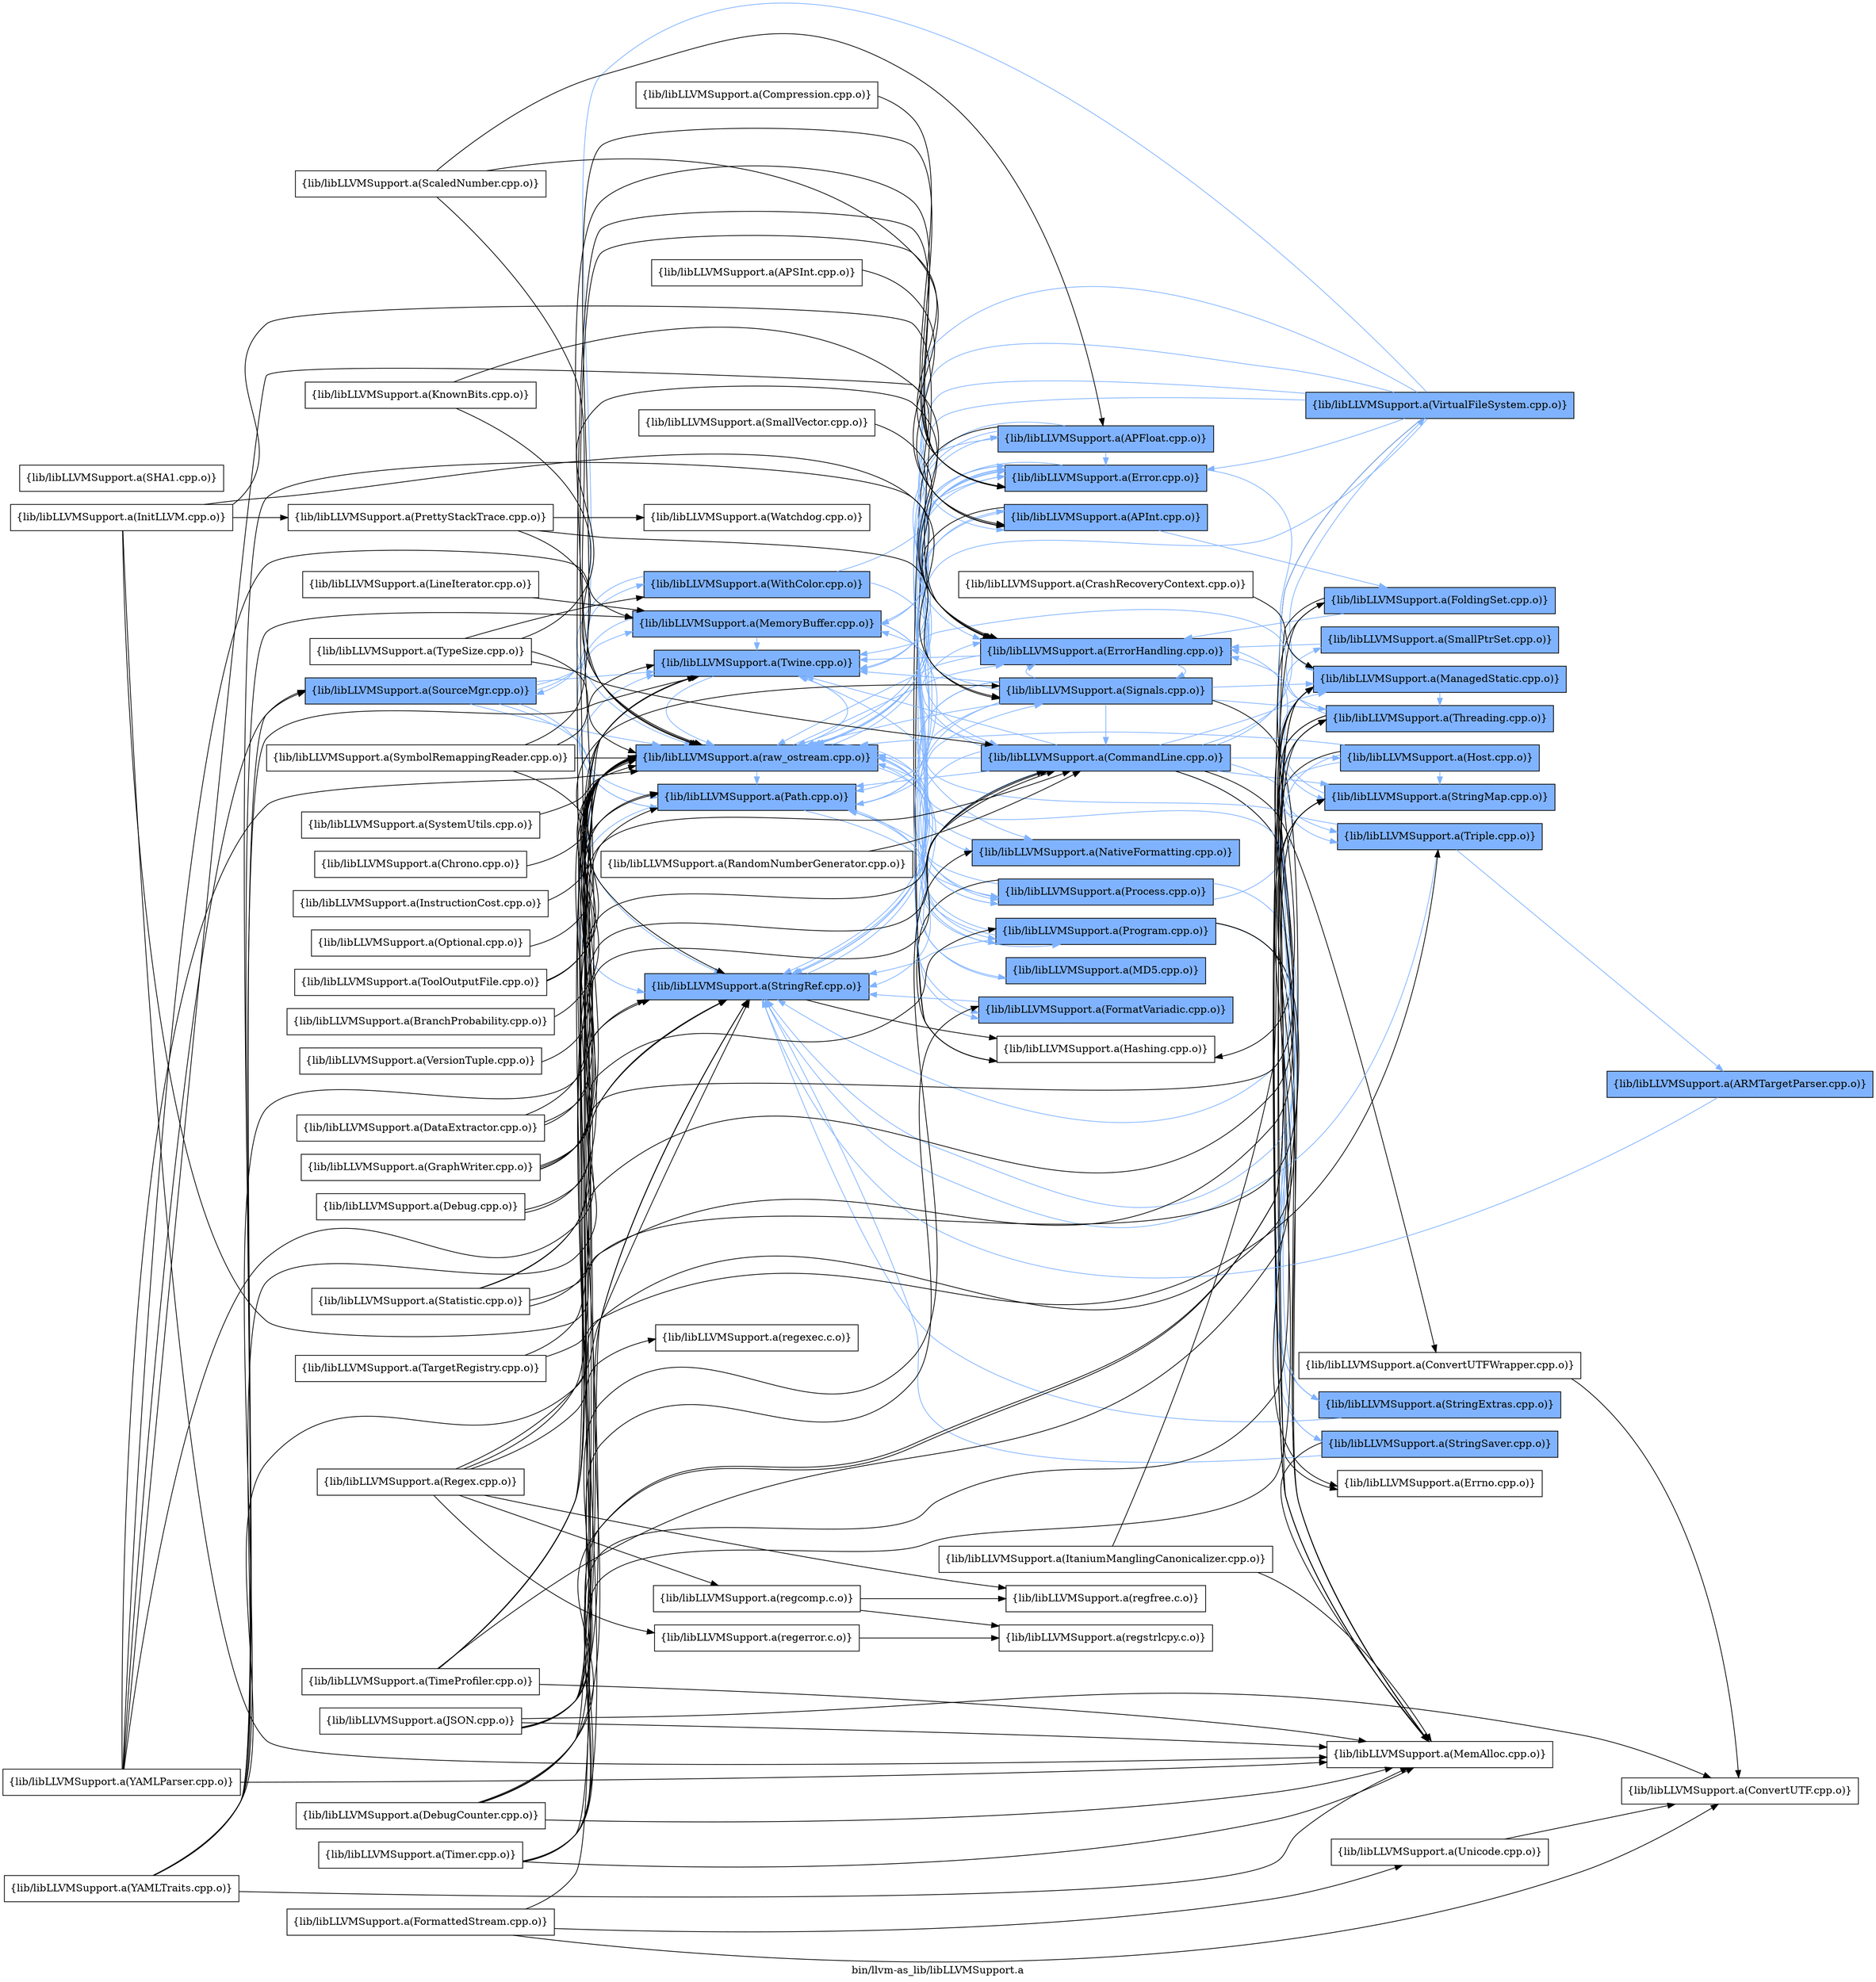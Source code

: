 digraph "bin/llvm-as_lib/libLLVMSupport.a" {
	label="bin/llvm-as_lib/libLLVMSupport.a";
	rankdir=LR;
	{ rank=same; Node0x56158c93fcd8;  }
	{ rank=same; Node0x56158c93f148; Node0x56158c93f918; Node0x56158c93eb08; Node0x56158c940818; Node0x56158c93ffa8; Node0x56158c943798;  }
	{ rank=same; Node0x56158c9445f8; Node0x56158c9439c8; Node0x56158c943b58; Node0x56158c941218; Node0x56158c943ab8; Node0x56158c93ff08; Node0x56158c947668; Node0x56158c9457c8; Node0x56158c9419e8; Node0x56158c93f508; Node0x56158c93ed88; Node0x56158c93ef18;  }
	{ rank=same; Node0x56158c945548; Node0x56158c942438; Node0x56158c940228; Node0x56158c93f3c8; Node0x56158c9405e8; Node0x56158c93f198; Node0x56158c93ebf8; Node0x56158c946a38; Node0x56158c946e48; Node0x56158c93e8d8; Node0x56158c940098; Node0x56158c943e78; Node0x56158c9425c8;  }
	{ rank=same; Node0x56158c93fcd8;  }
	{ rank=same; Node0x56158c93f148; Node0x56158c93f918; Node0x56158c93eb08; Node0x56158c940818; Node0x56158c93ffa8; Node0x56158c943798;  }
	{ rank=same; Node0x56158c9445f8; Node0x56158c9439c8; Node0x56158c943b58; Node0x56158c941218; Node0x56158c943ab8; Node0x56158c93ff08; Node0x56158c947668; Node0x56158c9457c8; Node0x56158c9419e8; Node0x56158c93f508; Node0x56158c93ed88; Node0x56158c93ef18;  }
	{ rank=same; Node0x56158c945548; Node0x56158c942438; Node0x56158c940228; Node0x56158c93f3c8; Node0x56158c9405e8; Node0x56158c93f198; Node0x56158c93ebf8; Node0x56158c946a38; Node0x56158c946e48; Node0x56158c93e8d8; Node0x56158c940098; Node0x56158c943e78; Node0x56158c9425c8;  }

	Node0x56158c93fcd8 [shape=record,shape=box,group=1,style=filled,fillcolor="0.600000 0.5 1",label="{lib/libLLVMSupport.a(SourceMgr.cpp.o)}"];
	Node0x56158c93fcd8 -> Node0x56158c93f148[color="0.600000 0.5 1"];
	Node0x56158c93fcd8 -> Node0x56158c93f918[color="0.600000 0.5 1"];
	Node0x56158c93fcd8 -> Node0x56158c93eb08[color="0.600000 0.5 1"];
	Node0x56158c93fcd8 -> Node0x56158c940818[color="0.600000 0.5 1"];
	Node0x56158c93fcd8 -> Node0x56158c93ffa8[color="0.600000 0.5 1"];
	Node0x56158c93fcd8 -> Node0x56158c943798[color="0.600000 0.5 1"];
	Node0x56158c941ee8 [shape=record,shape=box,group=0,label="{lib/libLLVMSupport.a(SystemUtils.cpp.o)}"];
	Node0x56158c941ee8 -> Node0x56158c93ffa8;
	Node0x56158c947668 [shape=record,shape=box,group=1,style=filled,fillcolor="0.600000 0.5 1",label="{lib/libLLVMSupport.a(CommandLine.cpp.o)}"];
	Node0x56158c947668 -> Node0x56158c93ebf8[color="0.600000 0.5 1"];
	Node0x56158c947668 -> Node0x56158c93f3c8[color="0.600000 0.5 1"];
	Node0x56158c947668 -> Node0x56158c93f148[color="0.600000 0.5 1"];
	Node0x56158c947668 -> Node0x56158c946a38;
	Node0x56158c947668 -> Node0x56158c943b58[color="0.600000 0.5 1"];
	Node0x56158c947668 -> Node0x56158c9457c8[color="0.600000 0.5 1"];
	Node0x56158c947668 -> Node0x56158c942438[color="0.600000 0.5 1"];
	Node0x56158c947668 -> Node0x56158c9405e8;
	Node0x56158c947668 -> Node0x56158c946e48[color="0.600000 0.5 1"];
	Node0x56158c947668 -> Node0x56158c93e8d8[color="0.600000 0.5 1"];
	Node0x56158c947668 -> Node0x56158c93eb08[color="0.600000 0.5 1"];
	Node0x56158c947668 -> Node0x56158c940098[color="0.600000 0.5 1"];
	Node0x56158c947668 -> Node0x56158c93ffa8[color="0.600000 0.5 1"];
	Node0x56158c947668 -> Node0x56158c943e78[color="0.600000 0.5 1"];
	Node0x56158c947668 -> Node0x56158c943798[color="0.600000 0.5 1"];
	Node0x56158c947668 -> Node0x56158c943ab8[color="0.600000 0.5 1"];
	Node0x56158c940a98 [shape=record,shape=box,group=0,label="{lib/libLLVMSupport.a(InitLLVM.cpp.o)}"];
	Node0x56158c940a98 -> Node0x56158c9457c8;
	Node0x56158c940a98 -> Node0x56158c942438;
	Node0x56158c940a98 -> Node0x56158c9405e8;
	Node0x56158c940a98 -> Node0x56158c93e838;
	Node0x56158c940a98 -> Node0x56158c93ef18;
	Node0x56158c942438 [shape=record,shape=box,group=1,style=filled,fillcolor="0.600000 0.5 1",label="{lib/libLLVMSupport.a(ManagedStatic.cpp.o)}"];
	Node0x56158c942438 -> Node0x56158c9425c8[color="0.600000 0.5 1"];
	Node0x56158c9405e8 [shape=record,shape=box,group=0,label="{lib/libLLVMSupport.a(MemAlloc.cpp.o)}"];
	Node0x56158c93f0a8 [shape=record,shape=box,group=0,label="{lib/libLLVMSupport.a(ToolOutputFile.cpp.o)}"];
	Node0x56158c93f0a8 -> Node0x56158c93ffa8;
	Node0x56158c93f0a8 -> Node0x56158c943798;
	Node0x56158c93f0a8 -> Node0x56158c93ef18;
	Node0x56158c93ffa8 [shape=record,shape=box,group=1,style=filled,fillcolor="0.600000 0.5 1",label="{lib/libLLVMSupport.a(raw_ostream.cpp.o)}"];
	Node0x56158c93ffa8 -> Node0x56158c943b58[color="0.600000 0.5 1"];
	Node0x56158c93ffa8 -> Node0x56158c9457c8[color="0.600000 0.5 1"];
	Node0x56158c93ffa8 -> Node0x56158c9419e8[color="0.600000 0.5 1"];
	Node0x56158c93ffa8 -> Node0x56158c93f508[color="0.600000 0.5 1"];
	Node0x56158c93ffa8 -> Node0x56158c93eb08[color="0.600000 0.5 1"];
	Node0x56158c93ffa8 -> Node0x56158c943798[color="0.600000 0.5 1"];
	Node0x56158c93ffa8 -> Node0x56158c943ab8[color="0.600000 0.5 1"];
	Node0x56158c93ffa8 -> Node0x56158c93ff08[color="0.600000 0.5 1"];
	Node0x56158c9445f8 [shape=record,shape=box,group=1,style=filled,fillcolor="0.600000 0.5 1",label="{lib/libLLVMSupport.a(APFloat.cpp.o)}"];
	Node0x56158c9445f8 -> Node0x56158c93f148[color="0.600000 0.5 1"];
	Node0x56158c9445f8 -> Node0x56158c9439c8[color="0.600000 0.5 1"];
	Node0x56158c9445f8 -> Node0x56158c943b58[color="0.600000 0.5 1"];
	Node0x56158c9445f8 -> Node0x56158c941218;
	Node0x56158c9445f8 -> Node0x56158c93ffa8[color="0.600000 0.5 1"];
	Node0x56158c93f918 [shape=record,shape=box,group=1,style=filled,fillcolor="0.600000 0.5 1",label="{lib/libLLVMSupport.a(MemoryBuffer.cpp.o)}"];
	Node0x56158c93f918 -> Node0x56158c943b58[color="0.600000 0.5 1"];
	Node0x56158c93f918 -> Node0x56158c93eb08[color="0.600000 0.5 1"];
	Node0x56158c93f918 -> Node0x56158c943798[color="0.600000 0.5 1"];
	Node0x56158c93f918 -> Node0x56158c943ab8[color="0.600000 0.5 1"];
	Node0x56158c93f918 -> Node0x56158c93ff08[color="0.600000 0.5 1"];
	Node0x56158c9439c8 [shape=record,shape=box,group=1,style=filled,fillcolor="0.600000 0.5 1",label="{lib/libLLVMSupport.a(APInt.cpp.o)}"];
	Node0x56158c9439c8 -> Node0x56158c945548[color="0.600000 0.5 1"];
	Node0x56158c9439c8 -> Node0x56158c941218;
	Node0x56158c9439c8 -> Node0x56158c93ffa8[color="0.600000 0.5 1"];
	Node0x56158c943748 [shape=record,shape=box,group=0,label="{lib/libLLVMSupport.a(APSInt.cpp.o)}"];
	Node0x56158c943748 -> Node0x56158c9439c8;
	Node0x56158c93ebf8 [shape=record,shape=box,group=1,style=filled,fillcolor="0.600000 0.5 1",label="{lib/libLLVMSupport.a(StringMap.cpp.o)}"];
	Node0x56158c93ebf8 -> Node0x56158c9457c8[color="0.600000 0.5 1"];
	Node0x56158c93f3c8 [shape=record,shape=box,group=1,style=filled,fillcolor="0.600000 0.5 1",label="{lib/libLLVMSupport.a(StringSaver.cpp.o)}"];
	Node0x56158c93f3c8 -> Node0x56158c93f148[color="0.600000 0.5 1"];
	Node0x56158c93f3c8 -> Node0x56158c9405e8;
	Node0x56158c93ed88 [shape=record,shape=box,group=1,style=filled,fillcolor="0.600000 0.5 1",label="{lib/libLLVMSupport.a(MD5.cpp.o)}"];
	Node0x56158c93ed88 -> Node0x56158c93ffa8[color="0.600000 0.5 1"];
	Node0x56158c946e48 [shape=record,shape=box,group=1,style=filled,fillcolor="0.600000 0.5 1",label="{lib/libLLVMSupport.a(SmallPtrSet.cpp.o)}"];
	Node0x56158c946e48 -> Node0x56158c9457c8[color="0.600000 0.5 1"];
	Node0x56158c93f238 [shape=record,shape=box,group=0,label="{lib/libLLVMSupport.a(TypeSize.cpp.o)}"];
	Node0x56158c93f238 -> Node0x56158c947668;
	Node0x56158c93f238 -> Node0x56158c9457c8;
	Node0x56158c93f238 -> Node0x56158c940818;
	Node0x56158c93f238 -> Node0x56158c93ffa8;
	Node0x56158c93f148 [shape=record,shape=box,group=1,style=filled,fillcolor="0.600000 0.5 1",label="{lib/libLLVMSupport.a(StringRef.cpp.o)}"];
	Node0x56158c93f148 -> Node0x56158c9445f8[color="0.600000 0.5 1"];
	Node0x56158c93f148 -> Node0x56158c9439c8[color="0.600000 0.5 1"];
	Node0x56158c93f148 -> Node0x56158c943b58[color="0.600000 0.5 1"];
	Node0x56158c93f148 -> Node0x56158c941218;
	Node0x56158c943b58 [shape=record,shape=box,group=1,style=filled,fillcolor="0.600000 0.5 1",label="{lib/libLLVMSupport.a(Error.cpp.o)}"];
	Node0x56158c943b58 -> Node0x56158c9457c8[color="0.600000 0.5 1"];
	Node0x56158c943b58 -> Node0x56158c942438[color="0.600000 0.5 1"];
	Node0x56158c943b58 -> Node0x56158c93eb08[color="0.600000 0.5 1"];
	Node0x56158c943b58 -> Node0x56158c93ffa8[color="0.600000 0.5 1"];
	Node0x56158c9457c8 [shape=record,shape=box,group=1,style=filled,fillcolor="0.600000 0.5 1",label="{lib/libLLVMSupport.a(ErrorHandling.cpp.o)}"];
	Node0x56158c9457c8 -> Node0x56158c93eb08[color="0.600000 0.5 1"];
	Node0x56158c9457c8 -> Node0x56158c93ffa8[color="0.600000 0.5 1"];
	Node0x56158c9457c8 -> Node0x56158c93ef18[color="0.600000 0.5 1"];
	Node0x56158c9474d8 [shape=record,shape=box,group=0,label="{lib/libLLVMSupport.a(SHA1.cpp.o)}"];
	Node0x56158c93e8d8 [shape=record,shape=box,group=1,style=filled,fillcolor="0.600000 0.5 1",label="{lib/libLLVMSupport.a(Triple.cpp.o)}"];
	Node0x56158c93e8d8 -> Node0x56158c93f148[color="0.600000 0.5 1"];
	Node0x56158c93e8d8 -> Node0x56158c93e388[color="0.600000 0.5 1"];
	Node0x56158c93e8d8 -> Node0x56158c93eb08[color="0.600000 0.5 1"];
	Node0x56158c93e2e8 [shape=record,shape=box,group=0,label="{lib/libLLVMSupport.a(TargetRegistry.cpp.o)}"];
	Node0x56158c93e2e8 -> Node0x56158c93e8d8;
	Node0x56158c93e2e8 -> Node0x56158c93ffa8;
	Node0x56158c940228 [shape=record,shape=box,group=1,style=filled,fillcolor="0.600000 0.5 1",label="{lib/libLLVMSupport.a(StringExtras.cpp.o)}"];
	Node0x56158c940228 -> Node0x56158c93f148[color="0.600000 0.5 1"];
	Node0x56158c940228 -> Node0x56158c93ffa8[color="0.600000 0.5 1"];
	Node0x56158c944878 [shape=record,shape=box,group=0,label="{lib/libLLVMSupport.a(FormattedStream.cpp.o)}"];
	Node0x56158c944878 -> Node0x56158c9467b8;
	Node0x56158c944878 -> Node0x56158c93f968;
	Node0x56158c944878 -> Node0x56158c93ffa8;
	Node0x56158c945548 [shape=record,shape=box,group=1,style=filled,fillcolor="0.600000 0.5 1",label="{lib/libLLVMSupport.a(FoldingSet.cpp.o)}"];
	Node0x56158c945548 -> Node0x56158c9457c8[color="0.600000 0.5 1"];
	Node0x56158c945548 -> Node0x56158c941218;
	Node0x56158c945548 -> Node0x56158c9405e8;
	Node0x56158c947258 [shape=record,shape=box,group=0,label="{lib/libLLVMSupport.a(Regex.cpp.o)}"];
	Node0x56158c947258 -> Node0x56158c93f148;
	Node0x56158c947258 -> Node0x56158c93eb08;
	Node0x56158c947258 -> Node0x56158c946cb8;
	Node0x56158c947258 -> Node0x56158c945b88;
	Node0x56158c947258 -> Node0x56158c947b18;
	Node0x56158c947258 -> Node0x56158c947d98;
	Node0x56158c93eb08 [shape=record,shape=box,group=1,style=filled,fillcolor="0.600000 0.5 1",label="{lib/libLLVMSupport.a(Twine.cpp.o)}"];
	Node0x56158c93eb08 -> Node0x56158c93ffa8[color="0.600000 0.5 1"];
	Node0x56158c941218 [shape=record,shape=box,group=0,label="{lib/libLLVMSupport.a(Hashing.cpp.o)}"];
	Node0x56158c943798 [shape=record,shape=box,group=1,style=filled,fillcolor="0.600000 0.5 1",label="{lib/libLLVMSupport.a(Path.cpp.o)}"];
	Node0x56158c943798 -> Node0x56158c93f148[color="0.600000 0.5 1"];
	Node0x56158c943798 -> Node0x56158c943b58[color="0.600000 0.5 1"];
	Node0x56158c943798 -> Node0x56158c93ed88[color="0.600000 0.5 1"];
	Node0x56158c943798 -> Node0x56158c93eb08[color="0.600000 0.5 1"];
	Node0x56158c943798 -> Node0x56158c943ab8[color="0.600000 0.5 1"];
	Node0x56158c943798 -> Node0x56158c93ef18[color="0.600000 0.5 1"];
	Node0x56158c9425c8 [shape=record,shape=box,group=1,style=filled,fillcolor="0.600000 0.5 1",label="{lib/libLLVMSupport.a(Threading.cpp.o)}"];
	Node0x56158c9425c8 -> Node0x56158c93f148[color="0.600000 0.5 1"];
	Node0x56158c9425c8 -> Node0x56158c9457c8[color="0.600000 0.5 1"];
	Node0x56158c9425c8 -> Node0x56158c9405e8;
	Node0x56158c9425c8 -> Node0x56158c93eb08[color="0.600000 0.5 1"];
	Node0x56158c9425c8 -> Node0x56158c93f198;
	Node0x56158c93e838 [shape=record,shape=box,group=0,label="{lib/libLLVMSupport.a(PrettyStackTrace.cpp.o)}"];
	Node0x56158c93e838 -> Node0x56158c93ffa8;
	Node0x56158c93e838 -> Node0x56158c93ef18;
	Node0x56158c93e838 -> Node0x56158c942348;
	Node0x56158c9419e8 [shape=record,shape=box,group=1,style=filled,fillcolor="0.600000 0.5 1",label="{lib/libLLVMSupport.a(FormatVariadic.cpp.o)}"];
	Node0x56158c9419e8 -> Node0x56158c93f148[color="0.600000 0.5 1"];
	Node0x56158c93f508 [shape=record,shape=box,group=1,style=filled,fillcolor="0.600000 0.5 1",label="{lib/libLLVMSupport.a(NativeFormatting.cpp.o)}"];
	Node0x56158c93f508 -> Node0x56158c93ffa8[color="0.600000 0.5 1"];
	Node0x56158c947898 [shape=record,shape=box,group=0,label="{lib/libLLVMSupport.a(Chrono.cpp.o)}"];
	Node0x56158c947898 -> Node0x56158c93ffa8;
	Node0x56158c946a38 [shape=record,shape=box,group=0,label="{lib/libLLVMSupport.a(ConvertUTFWrapper.cpp.o)}"];
	Node0x56158c946a38 -> Node0x56158c9467b8;
	Node0x56158c940098 [shape=record,shape=box,group=1,style=filled,fillcolor="0.600000 0.5 1",label="{lib/libLLVMSupport.a(VirtualFileSystem.cpp.o)}"];
	Node0x56158c940098 -> Node0x56158c93fcd8[color="0.600000 0.5 1"];
	Node0x56158c940098 -> Node0x56158c93ebf8[color="0.600000 0.5 1"];
	Node0x56158c940098 -> Node0x56158c93f148[color="0.600000 0.5 1"];
	Node0x56158c940098 -> Node0x56158c943b58[color="0.600000 0.5 1"];
	Node0x56158c940098 -> Node0x56158c9405e8;
	Node0x56158c940098 -> Node0x56158c93f918[color="0.600000 0.5 1"];
	Node0x56158c940098 -> Node0x56158c93eb08[color="0.600000 0.5 1"];
	Node0x56158c940098 -> Node0x56158c93ffa8[color="0.600000 0.5 1"];
	Node0x56158c940098 -> Node0x56158c943798[color="0.600000 0.5 1"];
	Node0x56158c943e78 [shape=record,shape=box,group=1,style=filled,fillcolor="0.600000 0.5 1",label="{lib/libLLVMSupport.a(Host.cpp.o)}"];
	Node0x56158c943e78 -> Node0x56158c93ebf8[color="0.600000 0.5 1"];
	Node0x56158c943e78 -> Node0x56158c93f148[color="0.600000 0.5 1"];
	Node0x56158c943e78 -> Node0x56158c9405e8;
	Node0x56158c943e78 -> Node0x56158c93e8d8[color="0.600000 0.5 1"];
	Node0x56158c943e78 -> Node0x56158c93ffa8[color="0.600000 0.5 1"];
	Node0x56158c943ab8 [shape=record,shape=box,group=1,style=filled,fillcolor="0.600000 0.5 1",label="{lib/libLLVMSupport.a(Process.cpp.o)}"];
	Node0x56158c943ab8 -> Node0x56158c940228[color="0.600000 0.5 1"];
	Node0x56158c943ab8 -> Node0x56158c943b58[color="0.600000 0.5 1"];
	Node0x56158c943ab8 -> Node0x56158c941218;
	Node0x56158c943ab8 -> Node0x56158c942438[color="0.600000 0.5 1"];
	Node0x56158c943ab8 -> Node0x56158c943798[color="0.600000 0.5 1"];
	Node0x56158c9467b8 [shape=record,shape=box,group=0,label="{lib/libLLVMSupport.a(ConvertUTF.cpp.o)}"];
	Node0x56158c943e28 [shape=record,shape=box,group=0,label="{lib/libLLVMSupport.a(Debug.cpp.o)}"];
	Node0x56158c943e28 -> Node0x56158c942438;
	Node0x56158c943e28 -> Node0x56158c93ffa8;
	Node0x56158c93ef18 [shape=record,shape=box,group=1,style=filled,fillcolor="0.600000 0.5 1",label="{lib/libLLVMSupport.a(Signals.cpp.o)}"];
	Node0x56158c93ef18 -> Node0x56158c93f148[color="0.600000 0.5 1"];
	Node0x56158c93ef18 -> Node0x56158c947668[color="0.600000 0.5 1"];
	Node0x56158c93ef18 -> Node0x56158c9457c8[color="0.600000 0.5 1"];
	Node0x56158c93ef18 -> Node0x56158c9419e8[color="0.600000 0.5 1"];
	Node0x56158c93ef18 -> Node0x56158c942438[color="0.600000 0.5 1"];
	Node0x56158c93ef18 -> Node0x56158c9405e8;
	Node0x56158c93ef18 -> Node0x56158c93f918[color="0.600000 0.5 1"];
	Node0x56158c93ef18 -> Node0x56158c93f508[color="0.600000 0.5 1"];
	Node0x56158c93ef18 -> Node0x56158c93eb08[color="0.600000 0.5 1"];
	Node0x56158c93ef18 -> Node0x56158c93ffa8[color="0.600000 0.5 1"];
	Node0x56158c93ef18 -> Node0x56158c943798[color="0.600000 0.5 1"];
	Node0x56158c93ef18 -> Node0x56158c93ff08[color="0.600000 0.5 1"];
	Node0x56158c93ef18 -> Node0x56158c9425c8[color="0.600000 0.5 1"];
	Node0x56158c93f968 [shape=record,shape=box,group=0,label="{lib/libLLVMSupport.a(Unicode.cpp.o)}"];
	Node0x56158c93f968 -> Node0x56158c9467b8;
	Node0x56158c942c08 [shape=record,shape=box,group=0,label="{lib/libLLVMSupport.a(InstructionCost.cpp.o)}"];
	Node0x56158c942c08 -> Node0x56158c93ffa8;
	Node0x56158c93ff08 [shape=record,shape=box,group=1,style=filled,fillcolor="0.600000 0.5 1",label="{lib/libLLVMSupport.a(Program.cpp.o)}"];
	Node0x56158c93ff08 -> Node0x56158c940228[color="0.600000 0.5 1"];
	Node0x56158c93ff08 -> Node0x56158c93f3c8[color="0.600000 0.5 1"];
	Node0x56158c93ff08 -> Node0x56158c93f148[color="0.600000 0.5 1"];
	Node0x56158c93ff08 -> Node0x56158c9405e8;
	Node0x56158c93ff08 -> Node0x56158c93ffa8[color="0.600000 0.5 1"];
	Node0x56158c93ff08 -> Node0x56158c943798[color="0.600000 0.5 1"];
	Node0x56158c93ff08 -> Node0x56158c93f198;
	Node0x56158c942348 [shape=record,shape=box,group=0,label="{lib/libLLVMSupport.a(Watchdog.cpp.o)}"];
	Node0x56158c947a28 [shape=record,shape=box,group=0,label="{lib/libLLVMSupport.a(RandomNumberGenerator.cpp.o)}"];
	Node0x56158c947a28 -> Node0x56158c947668;
	Node0x56158c946cb8 [shape=record,shape=box,group=0,label="{lib/libLLVMSupport.a(regcomp.c.o)}"];
	Node0x56158c946cb8 -> Node0x56158c947d98;
	Node0x56158c946cb8 -> Node0x56158c947848;
	Node0x56158c945b88 [shape=record,shape=box,group=0,label="{lib/libLLVMSupport.a(regerror.c.o)}"];
	Node0x56158c945b88 -> Node0x56158c947848;
	Node0x56158c947b18 [shape=record,shape=box,group=0,label="{lib/libLLVMSupport.a(regexec.c.o)}"];
	Node0x56158c947d98 [shape=record,shape=box,group=0,label="{lib/libLLVMSupport.a(regfree.c.o)}"];
	Node0x56158c945c78 [shape=record,shape=box,group=0,label="{lib/libLLVMSupport.a(SmallVector.cpp.o)}"];
	Node0x56158c945c78 -> Node0x56158c9457c8;
	Node0x56158c940818 [shape=record,shape=box,group=1,style=filled,fillcolor="0.600000 0.5 1",label="{lib/libLLVMSupport.a(WithColor.cpp.o)}"];
	Node0x56158c940818 -> Node0x56158c947668[color="0.600000 0.5 1"];
	Node0x56158c940818 -> Node0x56158c943b58[color="0.600000 0.5 1"];
	Node0x56158c940818 -> Node0x56158c93ffa8[color="0.600000 0.5 1"];
	Node0x56158c93fa58 [shape=record,shape=box,group=0,label="{lib/libLLVMSupport.a(Statistic.cpp.o)}"];
	Node0x56158c93fa58 -> Node0x56158c947668;
	Node0x56158c93fa58 -> Node0x56158c942438;
	Node0x56158c93fa58 -> Node0x56158c93ffa8;
	Node0x56158c93fa58 -> Node0x56158c9425c8;
	Node0x56158c943068 [shape=record,shape=box,group=0,label="{lib/libLLVMSupport.a(TimeProfiler.cpp.o)}"];
	Node0x56158c943068 -> Node0x56158c93ebf8;
	Node0x56158c943068 -> Node0x56158c943b58;
	Node0x56158c943068 -> Node0x56158c9405e8;
	Node0x56158c943068 -> Node0x56158c93eb08;
	Node0x56158c943068 -> Node0x56158c93ffa8;
	Node0x56158c943068 -> Node0x56158c943798;
	Node0x56158c941038 [shape=record,shape=box,group=0,label="{lib/libLLVMSupport.a(JSON.cpp.o)}"];
	Node0x56158c941038 -> Node0x56158c93f148;
	Node0x56158c941038 -> Node0x56158c9467b8;
	Node0x56158c941038 -> Node0x56158c943b58;
	Node0x56158c941038 -> Node0x56158c9419e8;
	Node0x56158c941038 -> Node0x56158c9405e8;
	Node0x56158c941038 -> Node0x56158c93f508;
	Node0x56158c941038 -> Node0x56158c93eb08;
	Node0x56158c941038 -> Node0x56158c93ffa8;
	Node0x56158c940db8 [shape=record,shape=box,group=0,label="{lib/libLLVMSupport.a(Timer.cpp.o)}"];
	Node0x56158c940db8 -> Node0x56158c93ebf8;
	Node0x56158c940db8 -> Node0x56158c947668;
	Node0x56158c940db8 -> Node0x56158c942438;
	Node0x56158c940db8 -> Node0x56158c9405e8;
	Node0x56158c940db8 -> Node0x56158c93ffa8;
	Node0x56158c940db8 -> Node0x56158c9425c8;
	Node0x56158c93e388 [shape=record,shape=box,group=1,style=filled,fillcolor="0.600000 0.5 1",label="{lib/libLLVMSupport.a(ARMTargetParser.cpp.o)}"];
	Node0x56158c93e388 -> Node0x56158c93f148[color="0.600000 0.5 1"];
	Node0x56158c9411c8 [shape=record,shape=box,group=0,label="{lib/libLLVMSupport.a(YAMLParser.cpp.o)}"];
	Node0x56158c9411c8 -> Node0x56158c93fcd8;
	Node0x56158c9411c8 -> Node0x56158c93f148;
	Node0x56158c9411c8 -> Node0x56158c9457c8;
	Node0x56158c9411c8 -> Node0x56158c9405e8;
	Node0x56158c9411c8 -> Node0x56158c93f918;
	Node0x56158c9411c8 -> Node0x56158c93ffa8;
	Node0x56158c947848 [shape=record,shape=box,group=0,label="{lib/libLLVMSupport.a(regstrlcpy.c.o)}"];
	Node0x56158c945958 [shape=record,shape=box,group=0,label="{lib/libLLVMSupport.a(CrashRecoveryContext.cpp.o)}"];
	Node0x56158c945958 -> Node0x56158c942438;
	Node0x56158c93f198 [shape=record,shape=box,group=0,label="{lib/libLLVMSupport.a(Errno.cpp.o)}"];
	Node0x56158c944508 [shape=record,shape=box,group=0,label="{lib/libLLVMSupport.a(KnownBits.cpp.o)}"];
	Node0x56158c944508 -> Node0x56158c9439c8;
	Node0x56158c944508 -> Node0x56158c93ffa8;
	Node0x56158c948018 [shape=record,shape=box,group=0,label="{lib/libLLVMSupport.a(Optional.cpp.o)}"];
	Node0x56158c948018 -> Node0x56158c93ffa8;
	Node0x56158c93eab8 [shape=record,shape=box,group=0,label="{lib/libLLVMSupport.a(GraphWriter.cpp.o)}"];
	Node0x56158c93eab8 -> Node0x56158c93f148;
	Node0x56158c93eab8 -> Node0x56158c947668;
	Node0x56158c93eab8 -> Node0x56158c93eb08;
	Node0x56158c93eab8 -> Node0x56158c93ffa8;
	Node0x56158c93eab8 -> Node0x56158c943798;
	Node0x56158c93eab8 -> Node0x56158c93ff08;
	Node0x56158c9434c8 [shape=record,shape=box,group=0,label="{lib/libLLVMSupport.a(BranchProbability.cpp.o)}"];
	Node0x56158c9434c8 -> Node0x56158c93ffa8;
	Node0x56158c9443c8 [shape=record,shape=box,group=0,label="{lib/libLLVMSupport.a(ScaledNumber.cpp.o)}"];
	Node0x56158c9443c8 -> Node0x56158c9445f8;
	Node0x56158c9443c8 -> Node0x56158c9439c8;
	Node0x56158c9443c8 -> Node0x56158c93ffa8;
	Node0x56158c942528 [shape=record,shape=box,group=0,label="{lib/libLLVMSupport.a(DebugCounter.cpp.o)}"];
	Node0x56158c942528 -> Node0x56158c93f148;
	Node0x56158c942528 -> Node0x56158c947668;
	Node0x56158c942528 -> Node0x56158c942438;
	Node0x56158c942528 -> Node0x56158c9405e8;
	Node0x56158c942528 -> Node0x56158c93ffa8;
	Node0x56158c947398 [shape=record,shape=box,group=0,label="{lib/libLLVMSupport.a(Compression.cpp.o)}"];
	Node0x56158c947398 -> Node0x56158c943b58;
	Node0x56158c946588 [shape=record,shape=box,group=0,label="{lib/libLLVMSupport.a(ItaniumManglingCanonicalizer.cpp.o)}"];
	Node0x56158c946588 -> Node0x56158c945548;
	Node0x56158c946588 -> Node0x56158c9405e8;
	Node0x56158c945db8 [shape=record,shape=box,group=0,label="{lib/libLLVMSupport.a(LineIterator.cpp.o)}"];
	Node0x56158c945db8 -> Node0x56158c93f918;
	Node0x56158c945778 [shape=record,shape=box,group=0,label="{lib/libLLVMSupport.a(SymbolRemappingReader.cpp.o)}"];
	Node0x56158c945778 -> Node0x56158c93f148;
	Node0x56158c945778 -> Node0x56158c943b58;
	Node0x56158c945778 -> Node0x56158c93eb08;
	Node0x56158c945778 -> Node0x56158c93ffa8;
	Node0x56158c943978 [shape=record,shape=box,group=0,label="{lib/libLLVMSupport.a(DataExtractor.cpp.o)}"];
	Node0x56158c943978 -> Node0x56158c93f148;
	Node0x56158c943978 -> Node0x56158c943b58;
	Node0x56158c943978 -> Node0x56158c93ffa8;
	Node0x56158c9472a8 [shape=record,shape=box,group=0,label="{lib/libLLVMSupport.a(YAMLTraits.cpp.o)}"];
	Node0x56158c9472a8 -> Node0x56158c93fcd8;
	Node0x56158c9472a8 -> Node0x56158c93ebf8;
	Node0x56158c9472a8 -> Node0x56158c93f148;
	Node0x56158c9472a8 -> Node0x56158c9457c8;
	Node0x56158c9472a8 -> Node0x56158c9405e8;
	Node0x56158c9472a8 -> Node0x56158c93f918;
	Node0x56158c9472a8 -> Node0x56158c93eb08;
	Node0x56158c9472a8 -> Node0x56158c93ffa8;
	Node0x56158c947ed8 [shape=record,shape=box,group=0,label="{lib/libLLVMSupport.a(VersionTuple.cpp.o)}"];
	Node0x56158c947ed8 -> Node0x56158c93ffa8;
}
